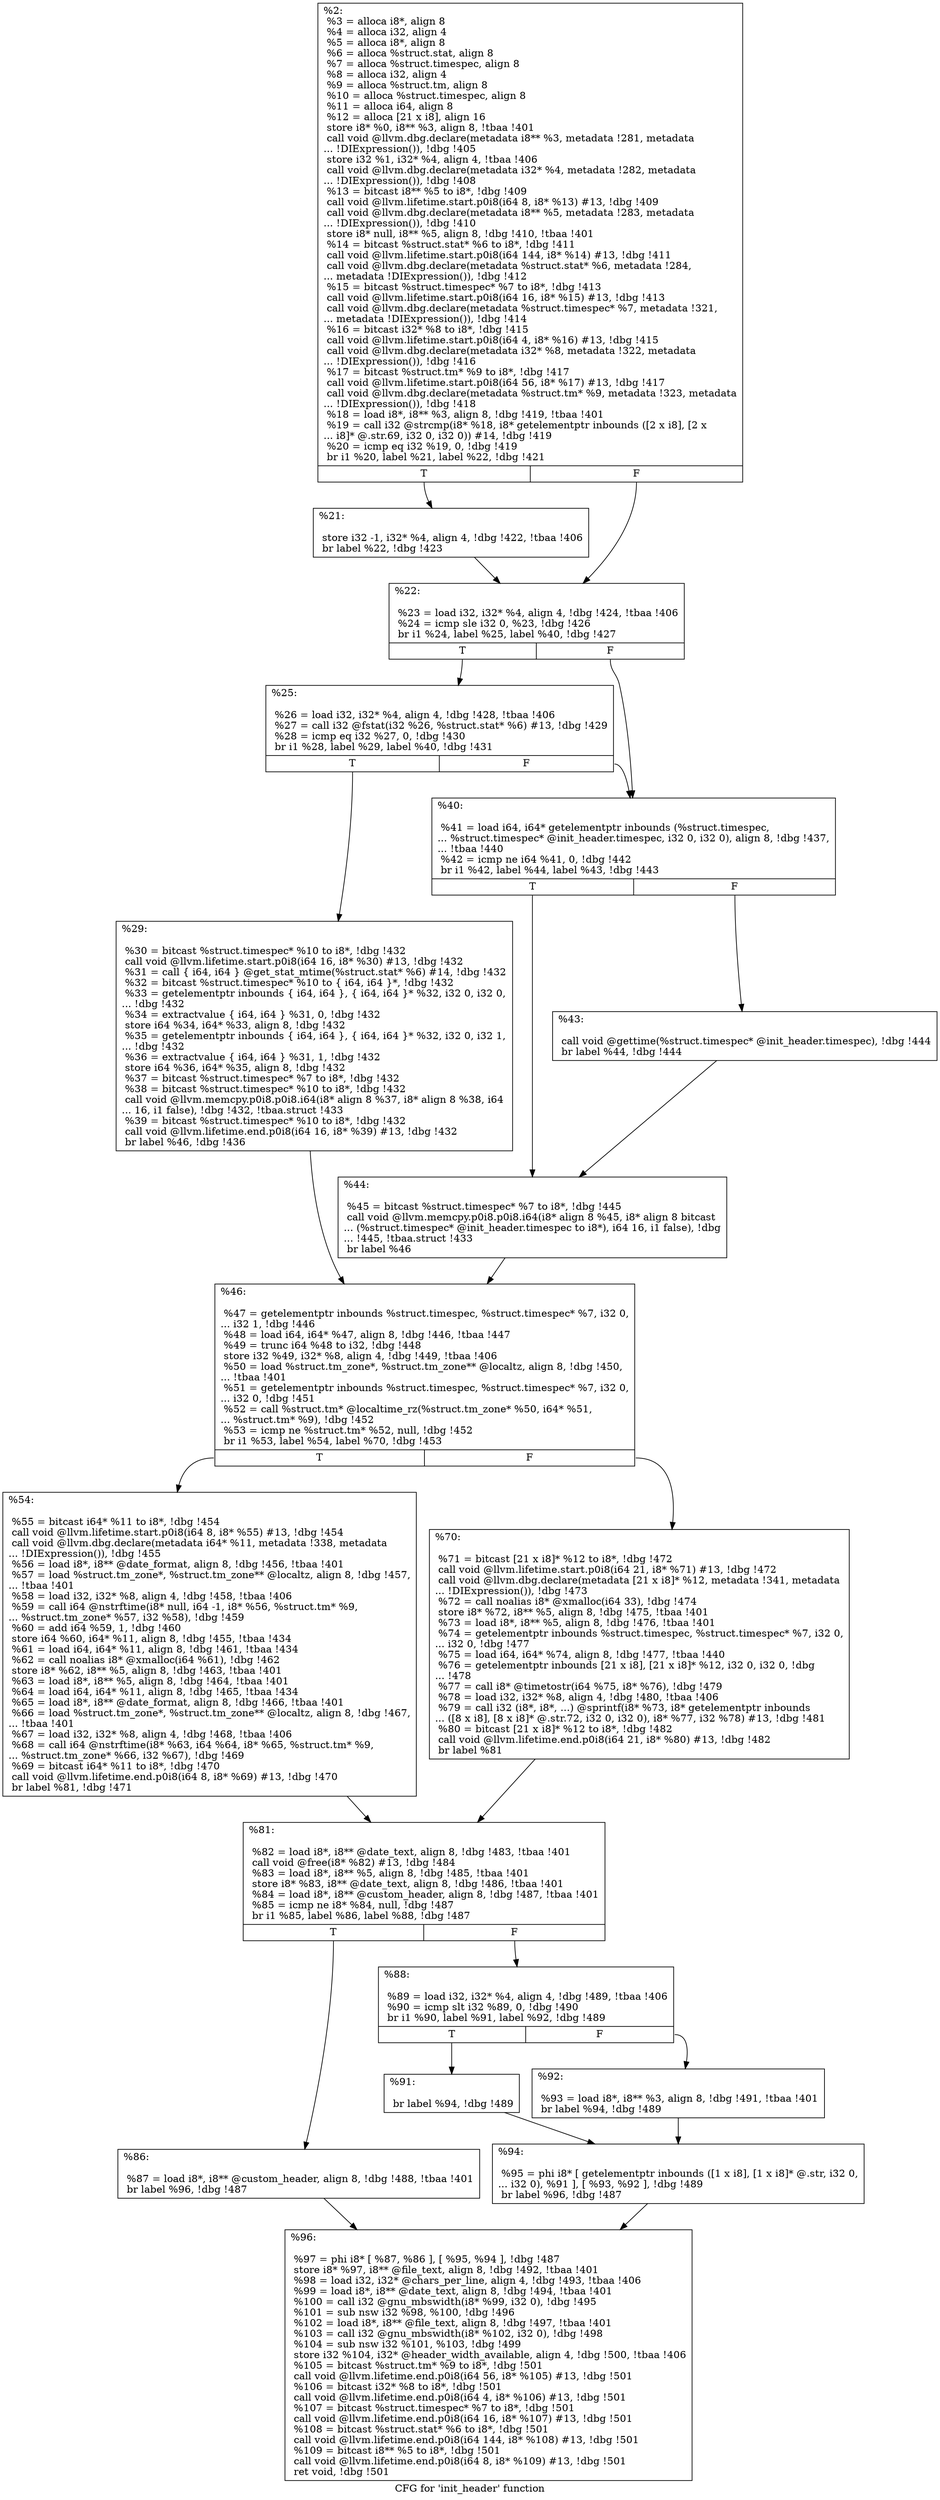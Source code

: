 digraph "CFG for 'init_header' function" {
	label="CFG for 'init_header' function";

	Node0x215f260 [shape=record,label="{%2:\l  %3 = alloca i8*, align 8\l  %4 = alloca i32, align 4\l  %5 = alloca i8*, align 8\l  %6 = alloca %struct.stat, align 8\l  %7 = alloca %struct.timespec, align 8\l  %8 = alloca i32, align 4\l  %9 = alloca %struct.tm, align 8\l  %10 = alloca %struct.timespec, align 8\l  %11 = alloca i64, align 8\l  %12 = alloca [21 x i8], align 16\l  store i8* %0, i8** %3, align 8, !tbaa !401\l  call void @llvm.dbg.declare(metadata i8** %3, metadata !281, metadata\l... !DIExpression()), !dbg !405\l  store i32 %1, i32* %4, align 4, !tbaa !406\l  call void @llvm.dbg.declare(metadata i32* %4, metadata !282, metadata\l... !DIExpression()), !dbg !408\l  %13 = bitcast i8** %5 to i8*, !dbg !409\l  call void @llvm.lifetime.start.p0i8(i64 8, i8* %13) #13, !dbg !409\l  call void @llvm.dbg.declare(metadata i8** %5, metadata !283, metadata\l... !DIExpression()), !dbg !410\l  store i8* null, i8** %5, align 8, !dbg !410, !tbaa !401\l  %14 = bitcast %struct.stat* %6 to i8*, !dbg !411\l  call void @llvm.lifetime.start.p0i8(i64 144, i8* %14) #13, !dbg !411\l  call void @llvm.dbg.declare(metadata %struct.stat* %6, metadata !284,\l... metadata !DIExpression()), !dbg !412\l  %15 = bitcast %struct.timespec* %7 to i8*, !dbg !413\l  call void @llvm.lifetime.start.p0i8(i64 16, i8* %15) #13, !dbg !413\l  call void @llvm.dbg.declare(metadata %struct.timespec* %7, metadata !321,\l... metadata !DIExpression()), !dbg !414\l  %16 = bitcast i32* %8 to i8*, !dbg !415\l  call void @llvm.lifetime.start.p0i8(i64 4, i8* %16) #13, !dbg !415\l  call void @llvm.dbg.declare(metadata i32* %8, metadata !322, metadata\l... !DIExpression()), !dbg !416\l  %17 = bitcast %struct.tm* %9 to i8*, !dbg !417\l  call void @llvm.lifetime.start.p0i8(i64 56, i8* %17) #13, !dbg !417\l  call void @llvm.dbg.declare(metadata %struct.tm* %9, metadata !323, metadata\l... !DIExpression()), !dbg !418\l  %18 = load i8*, i8** %3, align 8, !dbg !419, !tbaa !401\l  %19 = call i32 @strcmp(i8* %18, i8* getelementptr inbounds ([2 x i8], [2 x\l... i8]* @.str.69, i32 0, i32 0)) #14, !dbg !419\l  %20 = icmp eq i32 %19, 0, !dbg !419\l  br i1 %20, label %21, label %22, !dbg !421\l|{<s0>T|<s1>F}}"];
	Node0x215f260:s0 -> Node0x2139ab0;
	Node0x215f260:s1 -> Node0x2056310;
	Node0x2139ab0 [shape=record,label="{%21:\l\l  store i32 -1, i32* %4, align 4, !dbg !422, !tbaa !406\l  br label %22, !dbg !423\l}"];
	Node0x2139ab0 -> Node0x2056310;
	Node0x2056310 [shape=record,label="{%22:\l\l  %23 = load i32, i32* %4, align 4, !dbg !424, !tbaa !406\l  %24 = icmp sle i32 0, %23, !dbg !426\l  br i1 %24, label %25, label %40, !dbg !427\l|{<s0>T|<s1>F}}"];
	Node0x2056310:s0 -> Node0x2056360;
	Node0x2056310:s1 -> Node0x2056400;
	Node0x2056360 [shape=record,label="{%25:\l\l  %26 = load i32, i32* %4, align 4, !dbg !428, !tbaa !406\l  %27 = call i32 @fstat(i32 %26, %struct.stat* %6) #13, !dbg !429\l  %28 = icmp eq i32 %27, 0, !dbg !430\l  br i1 %28, label %29, label %40, !dbg !431\l|{<s0>T|<s1>F}}"];
	Node0x2056360:s0 -> Node0x20563b0;
	Node0x2056360:s1 -> Node0x2056400;
	Node0x20563b0 [shape=record,label="{%29:\l\l  %30 = bitcast %struct.timespec* %10 to i8*, !dbg !432\l  call void @llvm.lifetime.start.p0i8(i64 16, i8* %30) #13, !dbg !432\l  %31 = call \{ i64, i64 \} @get_stat_mtime(%struct.stat* %6) #14, !dbg !432\l  %32 = bitcast %struct.timespec* %10 to \{ i64, i64 \}*, !dbg !432\l  %33 = getelementptr inbounds \{ i64, i64 \}, \{ i64, i64 \}* %32, i32 0, i32 0,\l... !dbg !432\l  %34 = extractvalue \{ i64, i64 \} %31, 0, !dbg !432\l  store i64 %34, i64* %33, align 8, !dbg !432\l  %35 = getelementptr inbounds \{ i64, i64 \}, \{ i64, i64 \}* %32, i32 0, i32 1,\l... !dbg !432\l  %36 = extractvalue \{ i64, i64 \} %31, 1, !dbg !432\l  store i64 %36, i64* %35, align 8, !dbg !432\l  %37 = bitcast %struct.timespec* %7 to i8*, !dbg !432\l  %38 = bitcast %struct.timespec* %10 to i8*, !dbg !432\l  call void @llvm.memcpy.p0i8.p0i8.i64(i8* align 8 %37, i8* align 8 %38, i64\l... 16, i1 false), !dbg !432, !tbaa.struct !433\l  %39 = bitcast %struct.timespec* %10 to i8*, !dbg !432\l  call void @llvm.lifetime.end.p0i8(i64 16, i8* %39) #13, !dbg !432\l  br label %46, !dbg !436\l}"];
	Node0x20563b0 -> Node0x20564f0;
	Node0x2056400 [shape=record,label="{%40:\l\l  %41 = load i64, i64* getelementptr inbounds (%struct.timespec,\l... %struct.timespec* @init_header.timespec, i32 0, i32 0), align 8, !dbg !437,\l... !tbaa !440\l  %42 = icmp ne i64 %41, 0, !dbg !442\l  br i1 %42, label %44, label %43, !dbg !443\l|{<s0>T|<s1>F}}"];
	Node0x2056400:s0 -> Node0x20564a0;
	Node0x2056400:s1 -> Node0x2056450;
	Node0x2056450 [shape=record,label="{%43:\l\l  call void @gettime(%struct.timespec* @init_header.timespec), !dbg !444\l  br label %44, !dbg !444\l}"];
	Node0x2056450 -> Node0x20564a0;
	Node0x20564a0 [shape=record,label="{%44:\l\l  %45 = bitcast %struct.timespec* %7 to i8*, !dbg !445\l  call void @llvm.memcpy.p0i8.p0i8.i64(i8* align 8 %45, i8* align 8 bitcast\l... (%struct.timespec* @init_header.timespec to i8*), i64 16, i1 false), !dbg\l... !445, !tbaa.struct !433\l  br label %46\l}"];
	Node0x20564a0 -> Node0x20564f0;
	Node0x20564f0 [shape=record,label="{%46:\l\l  %47 = getelementptr inbounds %struct.timespec, %struct.timespec* %7, i32 0,\l... i32 1, !dbg !446\l  %48 = load i64, i64* %47, align 8, !dbg !446, !tbaa !447\l  %49 = trunc i64 %48 to i32, !dbg !448\l  store i32 %49, i32* %8, align 4, !dbg !449, !tbaa !406\l  %50 = load %struct.tm_zone*, %struct.tm_zone** @localtz, align 8, !dbg !450,\l... !tbaa !401\l  %51 = getelementptr inbounds %struct.timespec, %struct.timespec* %7, i32 0,\l... i32 0, !dbg !451\l  %52 = call %struct.tm* @localtime_rz(%struct.tm_zone* %50, i64* %51,\l... %struct.tm* %9), !dbg !452\l  %53 = icmp ne %struct.tm* %52, null, !dbg !452\l  br i1 %53, label %54, label %70, !dbg !453\l|{<s0>T|<s1>F}}"];
	Node0x20564f0:s0 -> Node0x2056540;
	Node0x20564f0:s1 -> Node0x2056590;
	Node0x2056540 [shape=record,label="{%54:\l\l  %55 = bitcast i64* %11 to i8*, !dbg !454\l  call void @llvm.lifetime.start.p0i8(i64 8, i8* %55) #13, !dbg !454\l  call void @llvm.dbg.declare(metadata i64* %11, metadata !338, metadata\l... !DIExpression()), !dbg !455\l  %56 = load i8*, i8** @date_format, align 8, !dbg !456, !tbaa !401\l  %57 = load %struct.tm_zone*, %struct.tm_zone** @localtz, align 8, !dbg !457,\l... !tbaa !401\l  %58 = load i32, i32* %8, align 4, !dbg !458, !tbaa !406\l  %59 = call i64 @nstrftime(i8* null, i64 -1, i8* %56, %struct.tm* %9,\l... %struct.tm_zone* %57, i32 %58), !dbg !459\l  %60 = add i64 %59, 1, !dbg !460\l  store i64 %60, i64* %11, align 8, !dbg !455, !tbaa !434\l  %61 = load i64, i64* %11, align 8, !dbg !461, !tbaa !434\l  %62 = call noalias i8* @xmalloc(i64 %61), !dbg !462\l  store i8* %62, i8** %5, align 8, !dbg !463, !tbaa !401\l  %63 = load i8*, i8** %5, align 8, !dbg !464, !tbaa !401\l  %64 = load i64, i64* %11, align 8, !dbg !465, !tbaa !434\l  %65 = load i8*, i8** @date_format, align 8, !dbg !466, !tbaa !401\l  %66 = load %struct.tm_zone*, %struct.tm_zone** @localtz, align 8, !dbg !467,\l... !tbaa !401\l  %67 = load i32, i32* %8, align 4, !dbg !468, !tbaa !406\l  %68 = call i64 @nstrftime(i8* %63, i64 %64, i8* %65, %struct.tm* %9,\l... %struct.tm_zone* %66, i32 %67), !dbg !469\l  %69 = bitcast i64* %11 to i8*, !dbg !470\l  call void @llvm.lifetime.end.p0i8(i64 8, i8* %69) #13, !dbg !470\l  br label %81, !dbg !471\l}"];
	Node0x2056540 -> Node0x20565e0;
	Node0x2056590 [shape=record,label="{%70:\l\l  %71 = bitcast [21 x i8]* %12 to i8*, !dbg !472\l  call void @llvm.lifetime.start.p0i8(i64 21, i8* %71) #13, !dbg !472\l  call void @llvm.dbg.declare(metadata [21 x i8]* %12, metadata !341, metadata\l... !DIExpression()), !dbg !473\l  %72 = call noalias i8* @xmalloc(i64 33), !dbg !474\l  store i8* %72, i8** %5, align 8, !dbg !475, !tbaa !401\l  %73 = load i8*, i8** %5, align 8, !dbg !476, !tbaa !401\l  %74 = getelementptr inbounds %struct.timespec, %struct.timespec* %7, i32 0,\l... i32 0, !dbg !477\l  %75 = load i64, i64* %74, align 8, !dbg !477, !tbaa !440\l  %76 = getelementptr inbounds [21 x i8], [21 x i8]* %12, i32 0, i32 0, !dbg\l... !478\l  %77 = call i8* @timetostr(i64 %75, i8* %76), !dbg !479\l  %78 = load i32, i32* %8, align 4, !dbg !480, !tbaa !406\l  %79 = call i32 (i8*, i8*, ...) @sprintf(i8* %73, i8* getelementptr inbounds\l... ([8 x i8], [8 x i8]* @.str.72, i32 0, i32 0), i8* %77, i32 %78) #13, !dbg !481\l  %80 = bitcast [21 x i8]* %12 to i8*, !dbg !482\l  call void @llvm.lifetime.end.p0i8(i64 21, i8* %80) #13, !dbg !482\l  br label %81\l}"];
	Node0x2056590 -> Node0x20565e0;
	Node0x20565e0 [shape=record,label="{%81:\l\l  %82 = load i8*, i8** @date_text, align 8, !dbg !483, !tbaa !401\l  call void @free(i8* %82) #13, !dbg !484\l  %83 = load i8*, i8** %5, align 8, !dbg !485, !tbaa !401\l  store i8* %83, i8** @date_text, align 8, !dbg !486, !tbaa !401\l  %84 = load i8*, i8** @custom_header, align 8, !dbg !487, !tbaa !401\l  %85 = icmp ne i8* %84, null, !dbg !487\l  br i1 %85, label %86, label %88, !dbg !487\l|{<s0>T|<s1>F}}"];
	Node0x20565e0:s0 -> Node0x2056630;
	Node0x20565e0:s1 -> Node0x2056680;
	Node0x2056630 [shape=record,label="{%86:\l\l  %87 = load i8*, i8** @custom_header, align 8, !dbg !488, !tbaa !401\l  br label %96, !dbg !487\l}"];
	Node0x2056630 -> Node0x20567c0;
	Node0x2056680 [shape=record,label="{%88:\l\l  %89 = load i32, i32* %4, align 4, !dbg !489, !tbaa !406\l  %90 = icmp slt i32 %89, 0, !dbg !490\l  br i1 %90, label %91, label %92, !dbg !489\l|{<s0>T|<s1>F}}"];
	Node0x2056680:s0 -> Node0x20566d0;
	Node0x2056680:s1 -> Node0x2056720;
	Node0x20566d0 [shape=record,label="{%91:\l\l  br label %94, !dbg !489\l}"];
	Node0x20566d0 -> Node0x2056770;
	Node0x2056720 [shape=record,label="{%92:\l\l  %93 = load i8*, i8** %3, align 8, !dbg !491, !tbaa !401\l  br label %94, !dbg !489\l}"];
	Node0x2056720 -> Node0x2056770;
	Node0x2056770 [shape=record,label="{%94:\l\l  %95 = phi i8* [ getelementptr inbounds ([1 x i8], [1 x i8]* @.str, i32 0,\l... i32 0), %91 ], [ %93, %92 ], !dbg !489\l  br label %96, !dbg !487\l}"];
	Node0x2056770 -> Node0x20567c0;
	Node0x20567c0 [shape=record,label="{%96:\l\l  %97 = phi i8* [ %87, %86 ], [ %95, %94 ], !dbg !487\l  store i8* %97, i8** @file_text, align 8, !dbg !492, !tbaa !401\l  %98 = load i32, i32* @chars_per_line, align 4, !dbg !493, !tbaa !406\l  %99 = load i8*, i8** @date_text, align 8, !dbg !494, !tbaa !401\l  %100 = call i32 @gnu_mbswidth(i8* %99, i32 0), !dbg !495\l  %101 = sub nsw i32 %98, %100, !dbg !496\l  %102 = load i8*, i8** @file_text, align 8, !dbg !497, !tbaa !401\l  %103 = call i32 @gnu_mbswidth(i8* %102, i32 0), !dbg !498\l  %104 = sub nsw i32 %101, %103, !dbg !499\l  store i32 %104, i32* @header_width_available, align 4, !dbg !500, !tbaa !406\l  %105 = bitcast %struct.tm* %9 to i8*, !dbg !501\l  call void @llvm.lifetime.end.p0i8(i64 56, i8* %105) #13, !dbg !501\l  %106 = bitcast i32* %8 to i8*, !dbg !501\l  call void @llvm.lifetime.end.p0i8(i64 4, i8* %106) #13, !dbg !501\l  %107 = bitcast %struct.timespec* %7 to i8*, !dbg !501\l  call void @llvm.lifetime.end.p0i8(i64 16, i8* %107) #13, !dbg !501\l  %108 = bitcast %struct.stat* %6 to i8*, !dbg !501\l  call void @llvm.lifetime.end.p0i8(i64 144, i8* %108) #13, !dbg !501\l  %109 = bitcast i8** %5 to i8*, !dbg !501\l  call void @llvm.lifetime.end.p0i8(i64 8, i8* %109) #13, !dbg !501\l  ret void, !dbg !501\l}"];
}
